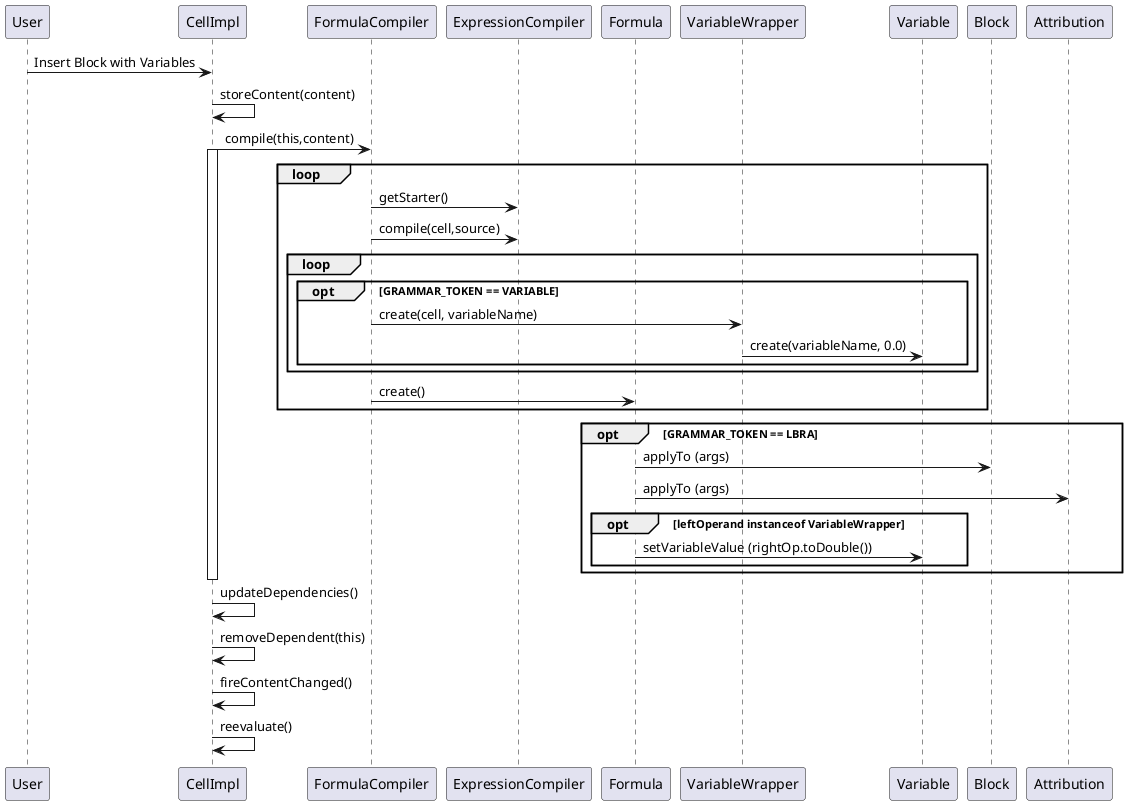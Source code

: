 @startuml
participant "User" as User
participant "CellImpl" as CellImpl
participant "FormulaCompiler" as FormulaCompiler
participant "ExpressionCompiler" as ExpressionCompiler
participant "Formula" as Formula
participant "VariableWrapper" as VariableWrapper
participant "Variable" as Variable
participant "Block" as Block
participant "Attribution" as Attribution

User -> CellImpl : Insert Block with Variables
CellImpl->CellImpl : storeContent(content)
CellImpl->FormulaCompiler : compile(this,content)


activate CellImpl
loop
 FormulaCompiler->ExpressionCompiler : getStarter()
 FormulaCompiler->ExpressionCompiler : compile(cell,source)
    loop
        opt GRAMMAR_TOKEN == VARIABLE
         FormulaCompiler->VariableWrapper: create(cell, variableName)
         VariableWrapper->Variable : create(variableName, 0.0)
        end
    end
 FormulaCompiler->Formula : create()
end
opt GRAMMAR_TOKEN == LBRA
    Formula->Block : applyTo (args)
    Formula->Attribution : applyTo (args)
    opt leftOperand instanceof VariableWrapper
        Formula->Variable : setVariableValue (rightOp.toDouble())
    end
end
deactivate CellImpl


 CellImpl->CellImpl : updateDependencies()
 CellImpl->CellImpl : removeDependent(this)
 CellImpl->CellImpl : fireContentChanged()
 CellImpl->CellImpl : reevaluate()
@enduml